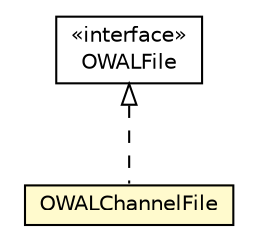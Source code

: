 #!/usr/local/bin/dot
#
# Class diagram 
# Generated by UMLGraph version R5_6-24-gf6e263 (http://www.umlgraph.org/)
#

digraph G {
	edge [fontname="Helvetica",fontsize=10,labelfontname="Helvetica",labelfontsize=10];
	node [fontname="Helvetica",fontsize=10,shape=plaintext];
	nodesep=0.25;
	ranksep=0.5;
	// com.orientechnologies.orient.core.storage.impl.local.paginated.wal.cas.OWALFile
	c7502796 [label=<<table title="com.orientechnologies.orient.core.storage.impl.local.paginated.wal.cas.OWALFile" border="0" cellborder="1" cellspacing="0" cellpadding="2" port="p" href="./OWALFile.html">
		<tr><td><table border="0" cellspacing="0" cellpadding="1">
<tr><td align="center" balign="center"> &#171;interface&#187; </td></tr>
<tr><td align="center" balign="center"> OWALFile </td></tr>
		</table></td></tr>
		</table>>, URL="./OWALFile.html", fontname="Helvetica", fontcolor="black", fontsize=10.0];
	// com.orientechnologies.orient.core.storage.impl.local.paginated.wal.cas.OWALChannelFile
	c7502798 [label=<<table title="com.orientechnologies.orient.core.storage.impl.local.paginated.wal.cas.OWALChannelFile" border="0" cellborder="1" cellspacing="0" cellpadding="2" port="p" bgcolor="lemonChiffon" href="./OWALChannelFile.html">
		<tr><td><table border="0" cellspacing="0" cellpadding="1">
<tr><td align="center" balign="center"> OWALChannelFile </td></tr>
		</table></td></tr>
		</table>>, URL="./OWALChannelFile.html", fontname="Helvetica", fontcolor="black", fontsize=10.0];
	//com.orientechnologies.orient.core.storage.impl.local.paginated.wal.cas.OWALChannelFile implements com.orientechnologies.orient.core.storage.impl.local.paginated.wal.cas.OWALFile
	c7502796:p -> c7502798:p [dir=back,arrowtail=empty,style=dashed];
}

